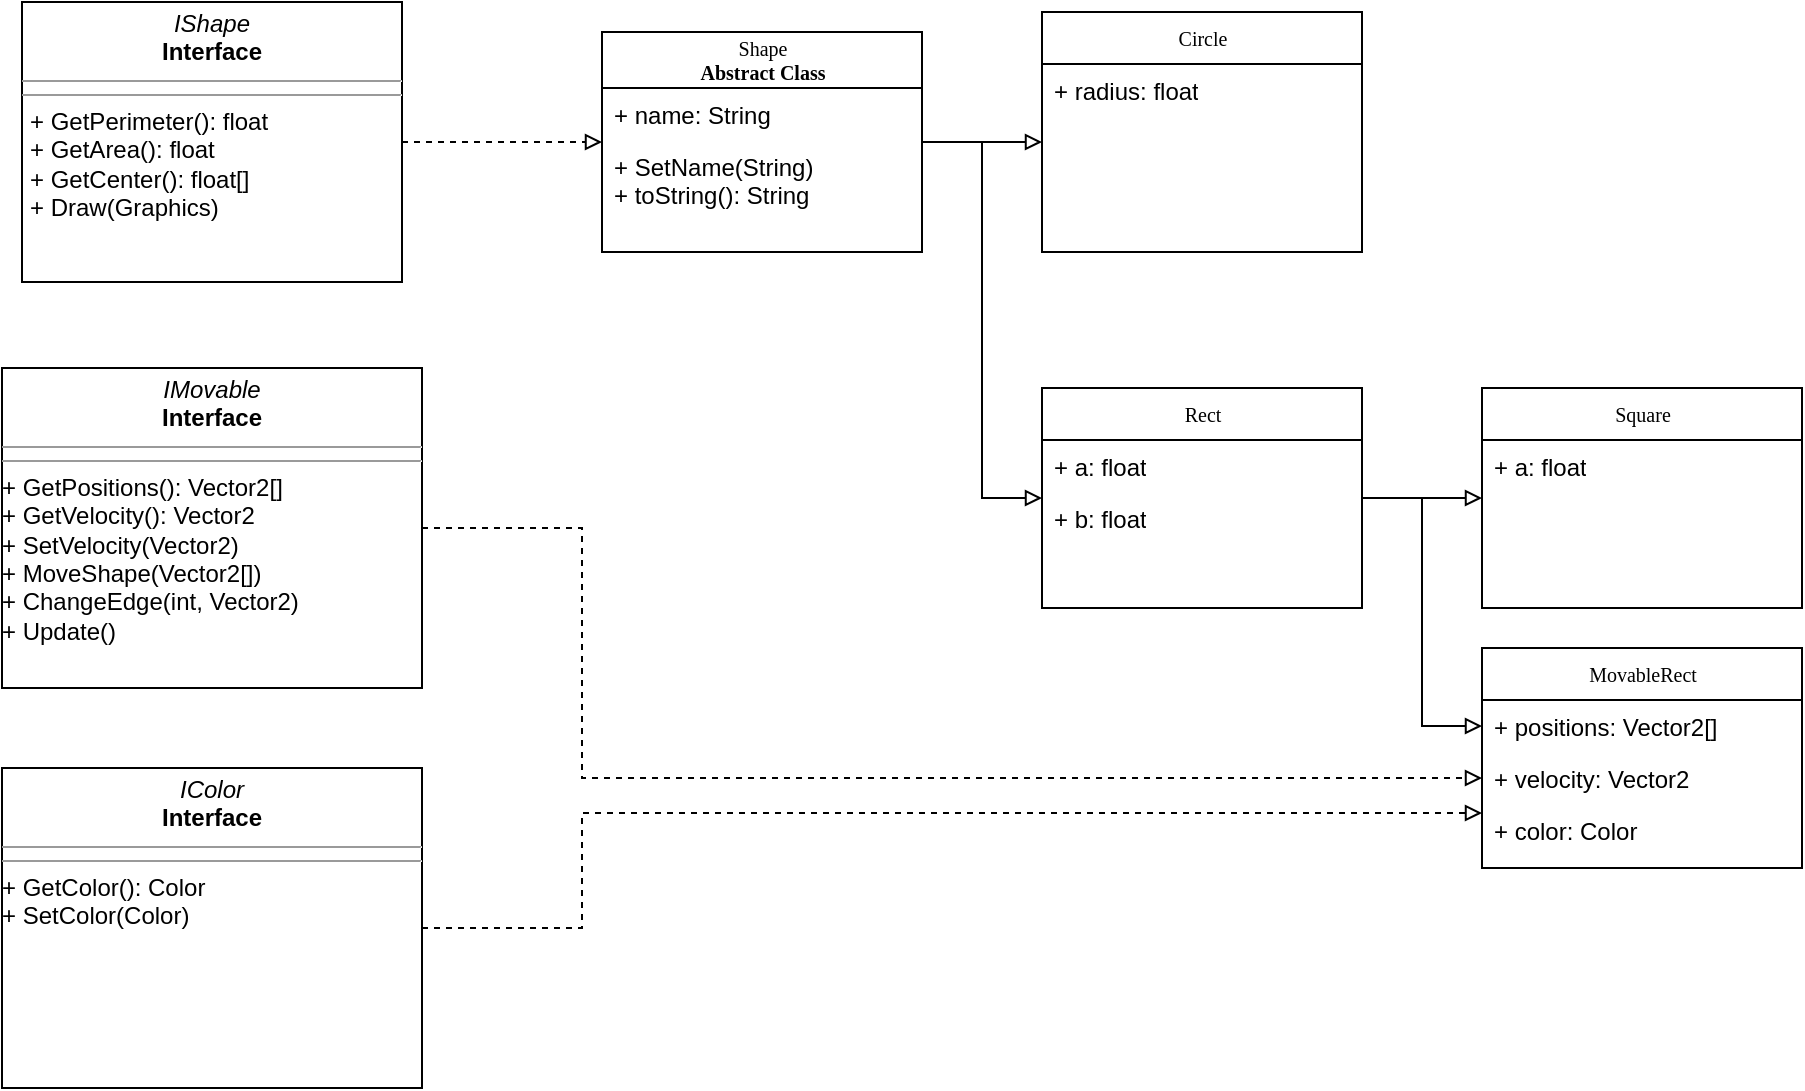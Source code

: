 <mxfile version="13.7.3" type="github">
  <diagram name="Page-1" id="c4acf3e9-155e-7222-9cf6-157b1a14988f">
    <mxGraphModel dx="1038" dy="547" grid="1" gridSize="10" guides="1" tooltips="1" connect="1" arrows="1" fold="1" page="1" pageScale="1" pageWidth="850" pageHeight="1100" background="#ffffff" math="0" shadow="0">
      <root>
        <mxCell id="0" />
        <mxCell id="1" parent="0" />
        <mxCell id="5d2195bd80daf111-18" value="&lt;p style=&quot;margin: 0px ; margin-top: 4px ; text-align: center&quot;&gt;&lt;i&gt;IShape&lt;/i&gt;&lt;br&gt;&lt;b&gt;Interface&lt;/b&gt;&lt;/p&gt;&lt;hr size=&quot;1&quot;&gt;&lt;hr size=&quot;1&quot;&gt;&lt;p style=&quot;margin: 0px ; margin-left: 4px&quot;&gt;+ GetPerimeter(): float&lt;br&gt;+ GetArea(): float&lt;br&gt;&lt;/p&gt;&lt;p style=&quot;margin: 0px ; margin-left: 4px&quot;&gt;+ GetCenter(): float[]&lt;/p&gt;&lt;p style=&quot;margin: 0px ; margin-left: 4px&quot;&gt;+ Draw(Graphics)&lt;br&gt;&lt;/p&gt;" style="verticalAlign=top;align=left;overflow=fill;fontSize=12;fontFamily=Helvetica;html=1;rounded=0;shadow=0;comic=0;labelBackgroundColor=none;strokeWidth=1" parent="1" vertex="1">
          <mxGeometry x="60" y="87" width="190" height="140" as="geometry" />
        </mxCell>
        <mxCell id="F6bOe8wZhMvPrzBqTqMu-16" style="edgeStyle=orthogonalEdgeStyle;rounded=0;orthogonalLoop=1;jettySize=auto;html=1;endArrow=block;endFill=0;dashed=1;entryX=0;entryY=0.5;entryDx=0;entryDy=0;" edge="1" parent="1" source="5d2195bd80daf111-19" target="F6bOe8wZhMvPrzBqTqMu-20">
          <mxGeometry relative="1" as="geometry">
            <mxPoint x="700" y="493" as="targetPoint" />
            <Array as="points">
              <mxPoint x="340" y="350" />
              <mxPoint x="340" y="475" />
            </Array>
          </mxGeometry>
        </mxCell>
        <mxCell id="5d2195bd80daf111-19" value="&lt;p style=&quot;margin: 0px ; margin-top: 4px ; text-align: center&quot;&gt;&lt;i&gt;IMovable&lt;/i&gt;&lt;br&gt;&lt;b&gt;Interface&lt;/b&gt;&lt;/p&gt;&lt;hr size=&quot;1&quot;&gt;&lt;hr size=&quot;1&quot;&gt;+ GetPositions(): Vector2[]&lt;br&gt;+ GetVelocity(): Vector2&lt;br&gt;+ SetVelocity(Vector2)&lt;br&gt;+ MoveShape(Vector2[])&lt;br&gt;+ ChangeEdge(int, Vector2)&lt;br&gt;+ Update()" style="verticalAlign=top;align=left;overflow=fill;fontSize=12;fontFamily=Helvetica;html=1;rounded=0;shadow=0;comic=0;labelBackgroundColor=none;strokeWidth=1" parent="1" vertex="1">
          <mxGeometry x="50" y="270" width="210" height="160" as="geometry" />
        </mxCell>
        <mxCell id="UDeD4LhKTmq9PRrlxiK--2" value="" style="endArrow=block;html=1;entryX=0;entryY=0.5;entryDx=0;entryDy=0;exitX=1;exitY=0.5;exitDx=0;exitDy=0;endFill=0;" parent="1" source="17acba5748e5396b-20" edge="1" target="17acba5748e5396b-30">
          <mxGeometry width="50" height="50" relative="1" as="geometry">
            <mxPoint x="680" y="308" as="sourcePoint" />
            <mxPoint x="790" y="343" as="targetPoint" />
          </mxGeometry>
        </mxCell>
        <mxCell id="F6bOe8wZhMvPrzBqTqMu-5" value="" style="endArrow=block;html=1;exitX=1;exitY=0.5;exitDx=0;exitDy=0;entryX=0;entryY=0.5;entryDx=0;entryDy=0;dashed=1;endFill=0;" edge="1" parent="1" source="5d2195bd80daf111-18" target="F6bOe8wZhMvPrzBqTqMu-1">
          <mxGeometry width="50" height="50" relative="1" as="geometry">
            <mxPoint x="400" y="310" as="sourcePoint" />
            <mxPoint x="450" y="260" as="targetPoint" />
          </mxGeometry>
        </mxCell>
        <mxCell id="F6bOe8wZhMvPrzBqTqMu-1" value="&lt;div&gt;Shape&lt;/div&gt;&lt;div&gt;&lt;b&gt;Abstract Class&lt;/b&gt;&lt;/div&gt;" style="swimlane;html=1;fontStyle=0;childLayout=stackLayout;horizontal=1;startSize=28;fillColor=none;horizontalStack=0;resizeParent=1;resizeLast=0;collapsible=1;marginBottom=0;swimlaneFillColor=#ffffff;rounded=0;shadow=0;comic=0;labelBackgroundColor=none;strokeWidth=1;fontFamily=Verdana;fontSize=10;align=center;" vertex="1" parent="1">
          <mxGeometry x="350" y="102" width="160" height="110" as="geometry">
            <mxRectangle x="350" y="102" width="120" height="30" as="alternateBounds" />
          </mxGeometry>
        </mxCell>
        <mxCell id="F6bOe8wZhMvPrzBqTqMu-6" value="+ name: String" style="text;html=1;strokeColor=none;fillColor=none;align=left;verticalAlign=top;spacingLeft=4;spacingRight=4;whiteSpace=wrap;overflow=hidden;rotatable=0;points=[[0,0.5],[1,0.5]];portConstraint=eastwest;" vertex="1" parent="F6bOe8wZhMvPrzBqTqMu-1">
          <mxGeometry y="28" width="160" height="26" as="geometry" />
        </mxCell>
        <mxCell id="F6bOe8wZhMvPrzBqTqMu-8" value="&lt;div&gt;+ SetName(String)&lt;br&gt;&lt;/div&gt;&lt;div&gt;+ toString(): String&lt;br&gt;&lt;/div&gt;" style="text;html=1;strokeColor=none;fillColor=none;align=left;verticalAlign=top;spacingLeft=4;spacingRight=4;whiteSpace=wrap;overflow=hidden;rotatable=0;points=[[0,0.5],[1,0.5]];portConstraint=eastwest;" vertex="1" parent="F6bOe8wZhMvPrzBqTqMu-1">
          <mxGeometry y="54" width="160" height="46" as="geometry" />
        </mxCell>
        <mxCell id="F6bOe8wZhMvPrzBqTqMu-9" value="" style="endArrow=block;html=1;exitX=1;exitY=0.5;exitDx=0;exitDy=0;entryX=0;entryY=0.5;entryDx=0;entryDy=0;endFill=0;rounded=0;" edge="1" parent="1" source="F6bOe8wZhMvPrzBqTqMu-1" target="17acba5748e5396b-20">
          <mxGeometry width="50" height="50" relative="1" as="geometry">
            <mxPoint x="400" y="260" as="sourcePoint" />
            <mxPoint x="550" y="157" as="targetPoint" />
            <Array as="points">
              <mxPoint x="540" y="157" />
              <mxPoint x="540" y="335" />
            </Array>
          </mxGeometry>
        </mxCell>
        <mxCell id="F6bOe8wZhMvPrzBqTqMu-11" value="" style="endArrow=block;html=1;entryX=0;entryY=0.5;entryDx=0;entryDy=0;exitX=1;exitY=0.5;exitDx=0;exitDy=0;rounded=0;endFill=0;" edge="1" parent="1" source="F6bOe8wZhMvPrzBqTqMu-1">
          <mxGeometry width="50" height="50" relative="1" as="geometry">
            <mxPoint x="530" y="230" as="sourcePoint" />
            <mxPoint x="570" y="157" as="targetPoint" />
            <Array as="points" />
          </mxGeometry>
        </mxCell>
        <mxCell id="5d2195bd80daf111-5" value="Circle" style="swimlane;html=1;fontStyle=0;childLayout=stackLayout;horizontal=1;startSize=26;fillColor=none;horizontalStack=0;resizeParent=1;resizeLast=0;collapsible=1;marginBottom=0;swimlaneFillColor=#ffffff;rounded=0;shadow=0;comic=0;labelBackgroundColor=none;strokeWidth=1;fontFamily=Verdana;fontSize=10;align=center;" parent="1" vertex="1">
          <mxGeometry x="570" y="92" width="160" height="120" as="geometry" />
        </mxCell>
        <mxCell id="5d2195bd80daf111-6" value="+ radius: float" style="text;html=1;strokeColor=none;fillColor=none;align=left;verticalAlign=top;spacingLeft=4;spacingRight=4;whiteSpace=wrap;overflow=hidden;rotatable=0;points=[[0,0.5],[1,0.5]];portConstraint=eastwest;" parent="5d2195bd80daf111-5" vertex="1">
          <mxGeometry y="26" width="160" height="26" as="geometry" />
        </mxCell>
        <mxCell id="F6bOe8wZhMvPrzBqTqMu-19" style="edgeStyle=orthogonalEdgeStyle;rounded=0;orthogonalLoop=1;jettySize=auto;html=1;entryX=0;entryY=0.5;entryDx=0;entryDy=0;endArrow=block;endFill=0;" edge="1" parent="1" source="17acba5748e5396b-20" target="F6bOe8wZhMvPrzBqTqMu-18">
          <mxGeometry relative="1" as="geometry">
            <Array as="points">
              <mxPoint x="760" y="335" />
              <mxPoint x="760" y="449" />
            </Array>
          </mxGeometry>
        </mxCell>
        <mxCell id="17acba5748e5396b-20" value="Rect" style="swimlane;html=1;fontStyle=0;childLayout=stackLayout;horizontal=1;startSize=26;fillColor=none;horizontalStack=0;resizeParent=1;resizeLast=0;collapsible=1;marginBottom=0;swimlaneFillColor=#ffffff;rounded=0;shadow=0;comic=0;labelBackgroundColor=none;strokeWidth=1;fontFamily=Verdana;fontSize=10;align=center;" parent="1" vertex="1">
          <mxGeometry x="570" y="280" width="160" height="110" as="geometry">
            <mxRectangle x="570" y="102" width="60" height="26" as="alternateBounds" />
          </mxGeometry>
        </mxCell>
        <mxCell id="17acba5748e5396b-21" value="+ a: float" style="text;html=1;strokeColor=none;fillColor=none;align=left;verticalAlign=top;spacingLeft=4;spacingRight=4;whiteSpace=wrap;overflow=hidden;rotatable=0;points=[[0,0.5],[1,0.5]];portConstraint=eastwest;" parent="17acba5748e5396b-20" vertex="1">
          <mxGeometry y="26" width="160" height="26" as="geometry" />
        </mxCell>
        <mxCell id="17acba5748e5396b-24" value="+ b: float" style="text;html=1;strokeColor=none;fillColor=none;align=left;verticalAlign=top;spacingLeft=4;spacingRight=4;whiteSpace=wrap;overflow=hidden;rotatable=0;points=[[0,0.5],[1,0.5]];portConstraint=eastwest;" parent="17acba5748e5396b-20" vertex="1">
          <mxGeometry y="52" width="160" height="26" as="geometry" />
        </mxCell>
        <mxCell id="17acba5748e5396b-30" value="Square" style="swimlane;html=1;fontStyle=0;childLayout=stackLayout;horizontal=1;startSize=26;fillColor=none;horizontalStack=0;resizeParent=1;resizeLast=0;collapsible=1;marginBottom=0;swimlaneFillColor=#ffffff;rounded=0;shadow=0;comic=0;labelBackgroundColor=none;strokeWidth=1;fontFamily=Verdana;fontSize=10;align=center;" parent="1" vertex="1">
          <mxGeometry x="790" y="280" width="160" height="110" as="geometry">
            <mxRectangle x="790" y="102" width="70" height="26" as="alternateBounds" />
          </mxGeometry>
        </mxCell>
        <mxCell id="17acba5748e5396b-31" value="+ a: float" style="text;html=1;strokeColor=none;fillColor=none;align=left;verticalAlign=top;spacingLeft=4;spacingRight=4;whiteSpace=wrap;overflow=hidden;rotatable=0;points=[[0,0.5],[1,0.5]];portConstraint=eastwest;" parent="17acba5748e5396b-30" vertex="1">
          <mxGeometry y="26" width="160" height="26" as="geometry" />
        </mxCell>
        <mxCell id="F6bOe8wZhMvPrzBqTqMu-17" value="MovableRect" style="swimlane;html=1;fontStyle=0;childLayout=stackLayout;horizontal=1;startSize=26;fillColor=none;horizontalStack=0;resizeParent=1;resizeLast=0;collapsible=1;marginBottom=0;swimlaneFillColor=#ffffff;rounded=0;shadow=0;comic=0;labelBackgroundColor=none;strokeWidth=1;fontFamily=Verdana;fontSize=10;align=center;" vertex="1" parent="1">
          <mxGeometry x="790" y="410" width="160" height="110" as="geometry">
            <mxRectangle x="790" y="410" width="70" height="26" as="alternateBounds" />
          </mxGeometry>
        </mxCell>
        <mxCell id="F6bOe8wZhMvPrzBqTqMu-18" value="+ positions: Vector2[]" style="text;html=1;strokeColor=none;fillColor=none;align=left;verticalAlign=top;spacingLeft=4;spacingRight=4;whiteSpace=wrap;overflow=hidden;rotatable=0;points=[[0,0.5],[1,0.5]];portConstraint=eastwest;" vertex="1" parent="F6bOe8wZhMvPrzBqTqMu-17">
          <mxGeometry y="26" width="160" height="26" as="geometry" />
        </mxCell>
        <mxCell id="F6bOe8wZhMvPrzBqTqMu-20" value="+ velocity: Vector2" style="text;html=1;strokeColor=none;fillColor=none;align=left;verticalAlign=top;spacingLeft=4;spacingRight=4;whiteSpace=wrap;overflow=hidden;rotatable=0;points=[[0,0.5],[1,0.5]];portConstraint=eastwest;" vertex="1" parent="F6bOe8wZhMvPrzBqTqMu-17">
          <mxGeometry y="52" width="160" height="26" as="geometry" />
        </mxCell>
        <mxCell id="F6bOe8wZhMvPrzBqTqMu-25" value="+ color: Color" style="text;html=1;strokeColor=none;fillColor=none;align=left;verticalAlign=top;spacingLeft=4;spacingRight=4;whiteSpace=wrap;overflow=hidden;rotatable=0;points=[[0,0.5],[1,0.5]];portConstraint=eastwest;" vertex="1" parent="F6bOe8wZhMvPrzBqTqMu-17">
          <mxGeometry y="78" width="160" height="26" as="geometry" />
        </mxCell>
        <mxCell id="F6bOe8wZhMvPrzBqTqMu-24" style="edgeStyle=orthogonalEdgeStyle;rounded=0;orthogonalLoop=1;jettySize=auto;html=1;entryX=0;entryY=0.75;entryDx=0;entryDy=0;dashed=1;endArrow=block;endFill=0;" edge="1" parent="1" source="F6bOe8wZhMvPrzBqTqMu-21" target="F6bOe8wZhMvPrzBqTqMu-17">
          <mxGeometry relative="1" as="geometry">
            <Array as="points">
              <mxPoint x="340" y="550" />
              <mxPoint x="340" y="493" />
            </Array>
          </mxGeometry>
        </mxCell>
        <mxCell id="F6bOe8wZhMvPrzBqTqMu-21" value="&lt;p style=&quot;margin: 0px ; margin-top: 4px ; text-align: center&quot;&gt;&lt;i&gt;IColor&lt;/i&gt;&lt;br&gt;&lt;b&gt;Interface&lt;/b&gt;&lt;/p&gt;&lt;hr size=&quot;1&quot;&gt;&lt;hr size=&quot;1&quot;&gt;+ GetColor(): Color&lt;br&gt;+ SetColor(Color)" style="verticalAlign=top;align=left;overflow=fill;fontSize=12;fontFamily=Helvetica;html=1;rounded=0;shadow=0;comic=0;labelBackgroundColor=none;strokeWidth=1" vertex="1" parent="1">
          <mxGeometry x="50" y="470" width="210" height="160" as="geometry" />
        </mxCell>
      </root>
    </mxGraphModel>
  </diagram>
</mxfile>
